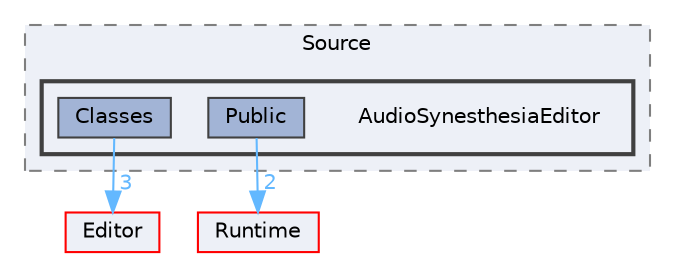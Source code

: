 digraph "AudioSynesthesiaEditor"
{
 // INTERACTIVE_SVG=YES
 // LATEX_PDF_SIZE
  bgcolor="transparent";
  edge [fontname=Helvetica,fontsize=10,labelfontname=Helvetica,labelfontsize=10];
  node [fontname=Helvetica,fontsize=10,shape=box,height=0.2,width=0.4];
  compound=true
  subgraph clusterdir_a0585e6d1e3840565f68762d248fc3be {
    graph [ bgcolor="#edf0f7", pencolor="grey50", label="Source", fontname=Helvetica,fontsize=10 style="filled,dashed", URL="dir_a0585e6d1e3840565f68762d248fc3be.html",tooltip=""]
  subgraph clusterdir_2e8db915985f74445337703f6653e1a5 {
    graph [ bgcolor="#edf0f7", pencolor="grey25", label="", fontname=Helvetica,fontsize=10 style="filled,bold", URL="dir_2e8db915985f74445337703f6653e1a5.html",tooltip=""]
    dir_2e8db915985f74445337703f6653e1a5 [shape=plaintext, label="AudioSynesthesiaEditor"];
  dir_d6f0112b64facec9133ac3720e6f000d [label="Classes", fillcolor="#a2b4d6", color="grey25", style="filled", URL="dir_d6f0112b64facec9133ac3720e6f000d.html",tooltip=""];
  dir_089e82e3d0143b4d952a67cc424d1c5b [label="Public", fillcolor="#a2b4d6", color="grey25", style="filled", URL="dir_089e82e3d0143b4d952a67cc424d1c5b.html",tooltip=""];
  }
  }
  dir_b26507eead720464ba2ac6bbc6dcec5f [label="Editor", fillcolor="#edf0f7", color="red", style="filled", URL="dir_b26507eead720464ba2ac6bbc6dcec5f.html",tooltip=""];
  dir_7536b172fbd480bfd146a1b1acd6856b [label="Runtime", fillcolor="#edf0f7", color="red", style="filled", URL="dir_7536b172fbd480bfd146a1b1acd6856b.html",tooltip=""];
  dir_d6f0112b64facec9133ac3720e6f000d->dir_b26507eead720464ba2ac6bbc6dcec5f [headlabel="3", labeldistance=1.5 headhref="dir_000177_000357.html" href="dir_000177_000357.html" color="steelblue1" fontcolor="steelblue1"];
  dir_089e82e3d0143b4d952a67cc424d1c5b->dir_7536b172fbd480bfd146a1b1acd6856b [headlabel="2", labeldistance=1.5 headhref="dir_000855_000984.html" href="dir_000855_000984.html" color="steelblue1" fontcolor="steelblue1"];
}
